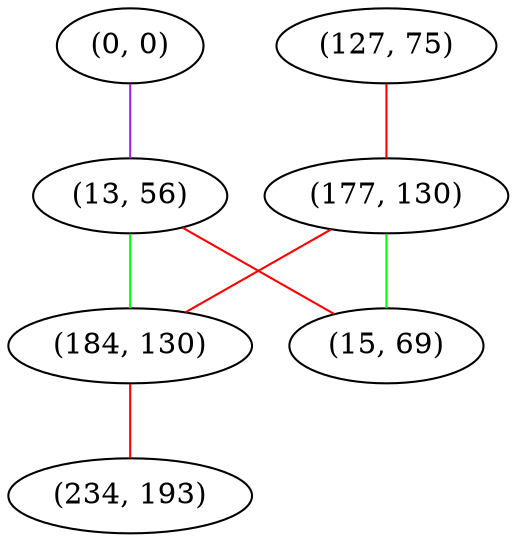 graph "" {
"(127, 75)";
"(0, 0)";
"(13, 56)";
"(177, 130)";
"(184, 130)";
"(234, 193)";
"(15, 69)";
"(127, 75)" -- "(177, 130)"  [color=red, key=0, weight=1];
"(0, 0)" -- "(13, 56)"  [color=purple, key=0, weight=4];
"(13, 56)" -- "(15, 69)"  [color=red, key=0, weight=1];
"(13, 56)" -- "(184, 130)"  [color=green, key=0, weight=2];
"(177, 130)" -- "(15, 69)"  [color=green, key=0, weight=2];
"(177, 130)" -- "(184, 130)"  [color=red, key=0, weight=1];
"(184, 130)" -- "(234, 193)"  [color=red, key=0, weight=1];
}
